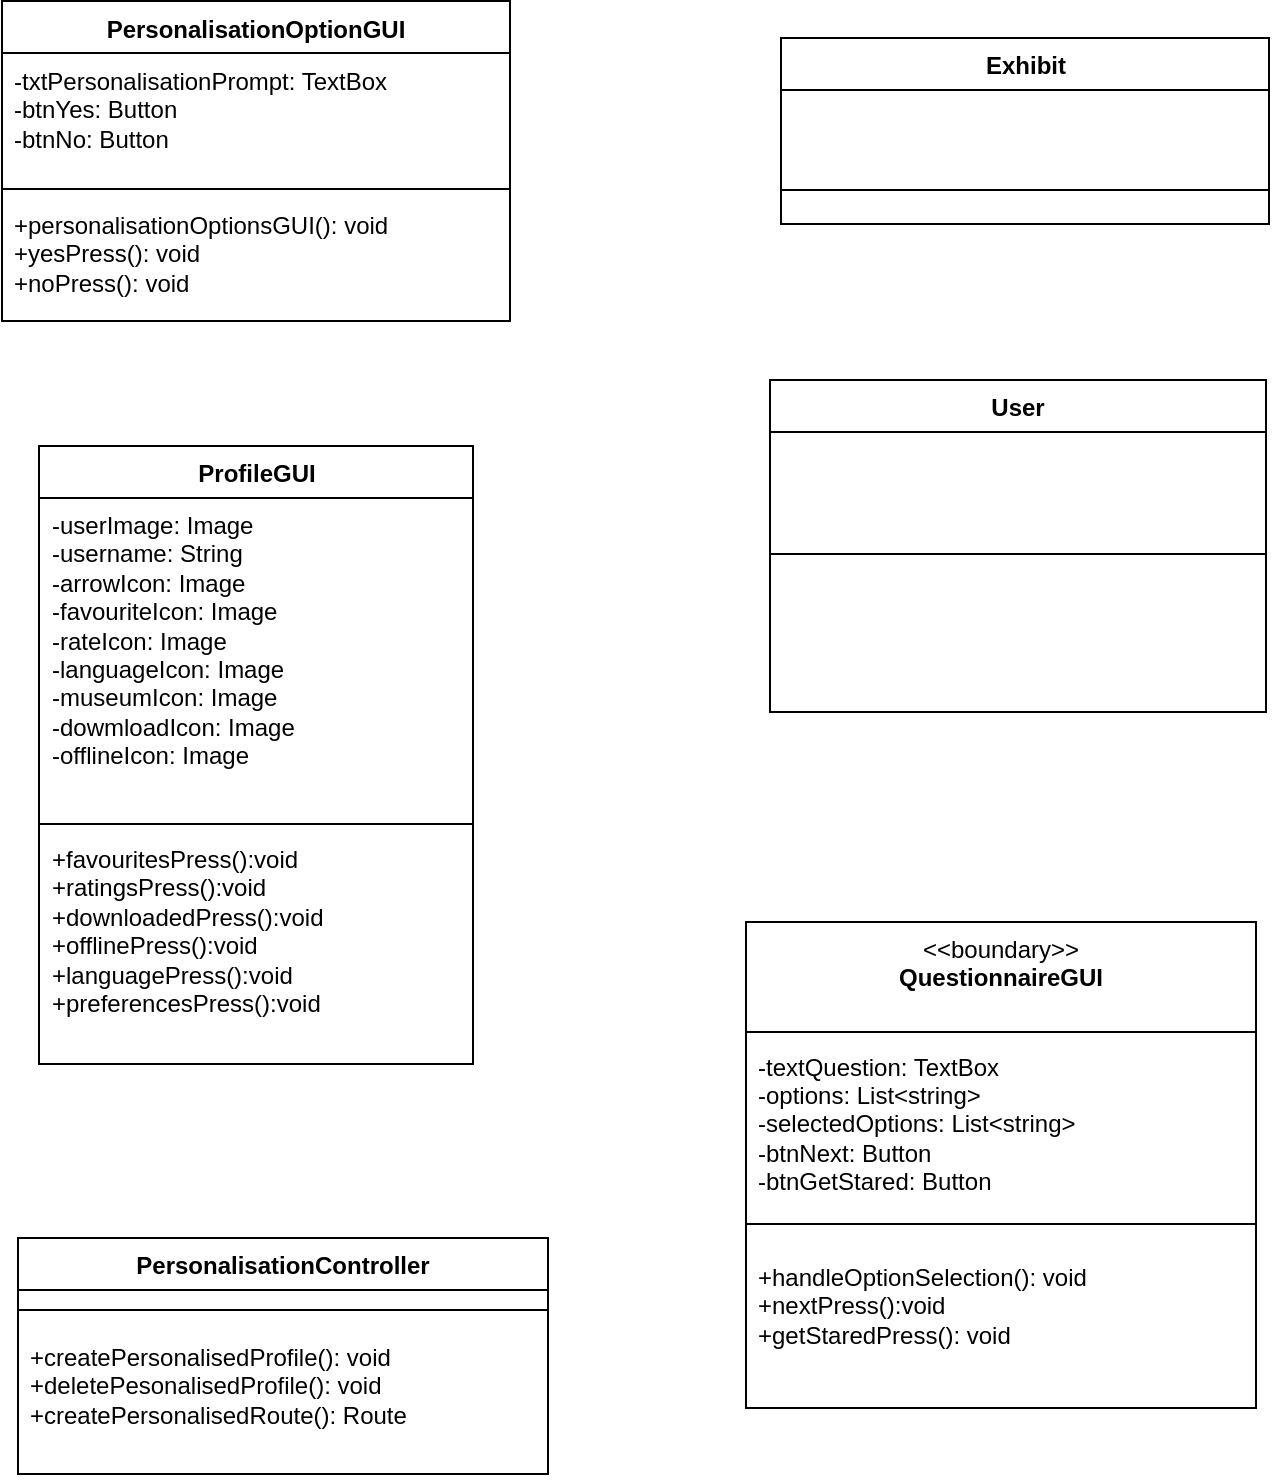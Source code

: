 <mxfile version="26.2.14">
  <diagram id="C5RBs43oDa-KdzZeNtuy" name="Page-1">
    <mxGraphModel dx="2220" dy="991" grid="0" gridSize="10" guides="1" tooltips="1" connect="1" arrows="1" fold="1" page="1" pageScale="1" pageWidth="827" pageHeight="1169" math="0" shadow="0">
      <root>
        <mxCell id="WIyWlLk6GJQsqaUBKTNV-0" />
        <mxCell id="WIyWlLk6GJQsqaUBKTNV-1" parent="WIyWlLk6GJQsqaUBKTNV-0" />
        <mxCell id="4XlQt87d464CBhAci1XD-4" value="&amp;lt;&amp;lt;boundary&amp;gt;&amp;gt;&lt;br&gt;&lt;b&gt;QuestionnaireGUI&lt;/b&gt;" style="swimlane;fontStyle=0;align=center;verticalAlign=top;childLayout=stackLayout;horizontal=1;startSize=55;horizontalStack=0;resizeParent=1;resizeParentMax=0;resizeLast=0;collapsible=0;marginBottom=0;html=1;whiteSpace=wrap;" parent="WIyWlLk6GJQsqaUBKTNV-1" vertex="1">
          <mxGeometry x="460" y="606" width="255" height="243" as="geometry" />
        </mxCell>
        <mxCell id="4XlQt87d464CBhAci1XD-5" value="-textQuestion: TextBox&lt;div&gt;-options: List&amp;lt;string&amp;gt;&lt;/div&gt;&lt;div&gt;-selectedOptions: List&amp;lt;string&amp;gt;&lt;/div&gt;&lt;div&gt;-btnNext: Button&lt;/div&gt;&lt;div&gt;-btnGetStared: Button&lt;/div&gt;" style="text;html=1;strokeColor=none;fillColor=none;align=left;verticalAlign=middle;spacingLeft=4;spacingRight=4;overflow=hidden;rotatable=0;points=[[0,0.5],[1,0.5]];portConstraint=eastwest;whiteSpace=wrap;" parent="4XlQt87d464CBhAci1XD-4" vertex="1">
          <mxGeometry y="55" width="255" height="92" as="geometry" />
        </mxCell>
        <mxCell id="4XlQt87d464CBhAci1XD-6" value="" style="line;strokeWidth=1;fillColor=none;align=left;verticalAlign=middle;spacingTop=-1;spacingLeft=3;spacingRight=3;rotatable=0;labelPosition=right;points=[];portConstraint=eastwest;" parent="4XlQt87d464CBhAci1XD-4" vertex="1">
          <mxGeometry y="147" width="255" height="8" as="geometry" />
        </mxCell>
        <mxCell id="4XlQt87d464CBhAci1XD-7" value="&lt;div&gt;&lt;div&gt;+handleOptionSelection(): void&lt;br&gt;&lt;div&gt;+nextPress():void&lt;/div&gt;&lt;div&gt;+getStaredPress(): void&lt;/div&gt;&lt;div&gt;&lt;div&gt;&lt;br&gt;&lt;/div&gt;&lt;/div&gt;&lt;/div&gt;&lt;/div&gt;" style="text;html=1;strokeColor=none;fillColor=none;align=left;verticalAlign=middle;spacingLeft=4;spacingRight=4;overflow=hidden;rotatable=0;points=[[0,0.5],[1,0.5]];portConstraint=eastwest;whiteSpace=wrap;" parent="4XlQt87d464CBhAci1XD-4" vertex="1">
          <mxGeometry y="155" width="255" height="88" as="geometry" />
        </mxCell>
        <mxCell id="4XlQt87d464CBhAci1XD-18" value="Exhibit" style="swimlane;fontStyle=1;align=center;verticalAlign=top;childLayout=stackLayout;horizontal=1;startSize=26;horizontalStack=0;resizeParent=1;resizeParentMax=0;resizeLast=0;collapsible=1;marginBottom=0;whiteSpace=wrap;html=1;" parent="WIyWlLk6GJQsqaUBKTNV-1" vertex="1">
          <mxGeometry x="477.5" y="164" width="244" height="93" as="geometry" />
        </mxCell>
        <mxCell id="4XlQt87d464CBhAci1XD-19" value="&lt;div&gt;&lt;br&gt;&lt;/div&gt;" style="text;strokeColor=none;fillColor=none;align=left;verticalAlign=top;spacingLeft=4;spacingRight=4;overflow=hidden;rotatable=0;points=[[0,0.5],[1,0.5]];portConstraint=eastwest;whiteSpace=wrap;html=1;" parent="4XlQt87d464CBhAci1XD-18" vertex="1">
          <mxGeometry y="26" width="244" height="33" as="geometry" />
        </mxCell>
        <mxCell id="4XlQt87d464CBhAci1XD-20" value="" style="line;strokeWidth=1;fillColor=none;align=left;verticalAlign=middle;spacingTop=-1;spacingLeft=3;spacingRight=3;rotatable=0;labelPosition=right;points=[];portConstraint=eastwest;strokeColor=inherit;" parent="4XlQt87d464CBhAci1XD-18" vertex="1">
          <mxGeometry y="59" width="244" height="34" as="geometry" />
        </mxCell>
        <mxCell id="4XlQt87d464CBhAci1XD-23" value="User" style="swimlane;fontStyle=1;align=center;verticalAlign=top;childLayout=stackLayout;horizontal=1;startSize=26;horizontalStack=0;resizeParent=1;resizeParentMax=0;resizeLast=0;collapsible=1;marginBottom=0;whiteSpace=wrap;html=1;" parent="WIyWlLk6GJQsqaUBKTNV-1" vertex="1">
          <mxGeometry x="472" y="335" width="248" height="166" as="geometry" />
        </mxCell>
        <mxCell id="4XlQt87d464CBhAci1XD-24" value="&lt;div&gt;&lt;br&gt;&lt;/div&gt;" style="text;strokeColor=none;fillColor=none;align=left;verticalAlign=top;spacingLeft=4;spacingRight=4;overflow=hidden;rotatable=0;points=[[0,0.5],[1,0.5]];portConstraint=eastwest;whiteSpace=wrap;html=1;" parent="4XlQt87d464CBhAci1XD-23" vertex="1">
          <mxGeometry y="26" width="248" height="57" as="geometry" />
        </mxCell>
        <mxCell id="4XlQt87d464CBhAci1XD-25" value="" style="line;strokeWidth=1;fillColor=none;align=left;verticalAlign=middle;spacingTop=-1;spacingLeft=3;spacingRight=3;rotatable=0;labelPosition=right;points=[];portConstraint=eastwest;strokeColor=inherit;" parent="4XlQt87d464CBhAci1XD-23" vertex="1">
          <mxGeometry y="83" width="248" height="8" as="geometry" />
        </mxCell>
        <mxCell id="4XlQt87d464CBhAci1XD-26" value="&lt;div&gt;&lt;div&gt;&lt;br&gt;&lt;/div&gt;&lt;/div&gt;" style="text;strokeColor=none;fillColor=none;align=left;verticalAlign=top;spacingLeft=4;spacingRight=4;overflow=hidden;rotatable=0;points=[[0,0.5],[1,0.5]];portConstraint=eastwest;whiteSpace=wrap;html=1;" parent="4XlQt87d464CBhAci1XD-23" vertex="1">
          <mxGeometry y="91" width="248" height="75" as="geometry" />
        </mxCell>
        <mxCell id="4XlQt87d464CBhAci1XD-28" value="PersonalisationOptionGUI" style="swimlane;fontStyle=1;align=center;verticalAlign=top;childLayout=stackLayout;horizontal=1;startSize=26;horizontalStack=0;resizeParent=1;resizeParentMax=0;resizeLast=0;collapsible=1;marginBottom=0;whiteSpace=wrap;html=1;" parent="WIyWlLk6GJQsqaUBKTNV-1" vertex="1">
          <mxGeometry x="88" y="145.5" width="254" height="160" as="geometry" />
        </mxCell>
        <mxCell id="4XlQt87d464CBhAci1XD-29" value="-txtPersonalisationPrompt: TextBox&lt;div&gt;-btnYes: Button&lt;/div&gt;&lt;div&gt;-btnNo: Button&lt;/div&gt;" style="text;strokeColor=none;fillColor=none;align=left;verticalAlign=top;spacingLeft=4;spacingRight=4;overflow=hidden;rotatable=0;points=[[0,0.5],[1,0.5]];portConstraint=eastwest;whiteSpace=wrap;html=1;" parent="4XlQt87d464CBhAci1XD-28" vertex="1">
          <mxGeometry y="26" width="254" height="64" as="geometry" />
        </mxCell>
        <mxCell id="4XlQt87d464CBhAci1XD-30" value="" style="line;strokeWidth=1;fillColor=none;align=left;verticalAlign=middle;spacingTop=-1;spacingLeft=3;spacingRight=3;rotatable=0;labelPosition=right;points=[];portConstraint=eastwest;strokeColor=inherit;" parent="4XlQt87d464CBhAci1XD-28" vertex="1">
          <mxGeometry y="90" width="254" height="8" as="geometry" />
        </mxCell>
        <mxCell id="4XlQt87d464CBhAci1XD-31" value="&lt;div&gt;&lt;span style=&quot;background-color: transparent; color: light-dark(rgb(0, 0, 0), rgb(255, 255, 255));&quot;&gt;+personalisationOptionsGUI(): void&lt;/span&gt;&lt;/div&gt;&lt;div&gt;&lt;span style=&quot;background-color: transparent; color: light-dark(rgb(0, 0, 0), rgb(255, 255, 255));&quot;&gt;+yesPress(): void&lt;/span&gt;&lt;/div&gt;&lt;div&gt;+noPress(): void&lt;/div&gt;" style="text;strokeColor=none;fillColor=none;align=left;verticalAlign=top;spacingLeft=4;spacingRight=4;overflow=hidden;rotatable=0;points=[[0,0.5],[1,0.5]];portConstraint=eastwest;whiteSpace=wrap;html=1;" parent="4XlQt87d464CBhAci1XD-28" vertex="1">
          <mxGeometry y="98" width="254" height="62" as="geometry" />
        </mxCell>
        <mxCell id="4XlQt87d464CBhAci1XD-40" value="ProfileGUI" style="swimlane;fontStyle=1;align=center;verticalAlign=top;childLayout=stackLayout;horizontal=1;startSize=26;horizontalStack=0;resizeParent=1;resizeParentMax=0;resizeLast=0;collapsible=1;marginBottom=0;whiteSpace=wrap;html=1;" parent="WIyWlLk6GJQsqaUBKTNV-1" vertex="1">
          <mxGeometry x="106.5" y="368" width="217" height="309" as="geometry" />
        </mxCell>
        <mxCell id="4XlQt87d464CBhAci1XD-41" value="-userImage: Image&lt;div&gt;-username: String&lt;/div&gt;&lt;div&gt;-arrowIcon: Image&lt;/div&gt;&lt;div&gt;-favouriteIcon: Image&lt;/div&gt;&lt;div&gt;-rateIcon: Image&lt;/div&gt;&lt;div&gt;-languageIcon: Image&lt;/div&gt;&lt;div&gt;-museumIcon: Image&lt;/div&gt;&lt;div&gt;-dowmloadIcon: Image&lt;/div&gt;&lt;div&gt;-offlineIcon: Image&lt;/div&gt;&lt;div&gt;&lt;br&gt;&lt;/div&gt;" style="text;strokeColor=none;fillColor=none;align=left;verticalAlign=top;spacingLeft=4;spacingRight=4;overflow=hidden;rotatable=0;points=[[0,0.5],[1,0.5]];portConstraint=eastwest;whiteSpace=wrap;html=1;" parent="4XlQt87d464CBhAci1XD-40" vertex="1">
          <mxGeometry y="26" width="217" height="159" as="geometry" />
        </mxCell>
        <mxCell id="4XlQt87d464CBhAci1XD-42" value="" style="line;strokeWidth=1;fillColor=none;align=left;verticalAlign=middle;spacingTop=-1;spacingLeft=3;spacingRight=3;rotatable=0;labelPosition=right;points=[];portConstraint=eastwest;strokeColor=inherit;" parent="4XlQt87d464CBhAci1XD-40" vertex="1">
          <mxGeometry y="185" width="217" height="8" as="geometry" />
        </mxCell>
        <mxCell id="4XlQt87d464CBhAci1XD-43" value="+favouritesPress():void&lt;div&gt;+ratingsPress():void&lt;/div&gt;&lt;div&gt;+downloadedPress():void&lt;/div&gt;&lt;div&gt;+offlinePress():void&lt;/div&gt;&lt;div&gt;+languagePress():void&lt;/div&gt;&lt;div&gt;+preferencesPress():void&lt;/div&gt;&lt;div&gt;&lt;br&gt;&lt;/div&gt;" style="text;strokeColor=none;fillColor=none;align=left;verticalAlign=top;spacingLeft=4;spacingRight=4;overflow=hidden;rotatable=0;points=[[0,0.5],[1,0.5]];portConstraint=eastwest;whiteSpace=wrap;html=1;" parent="4XlQt87d464CBhAci1XD-40" vertex="1">
          <mxGeometry y="193" width="217" height="116" as="geometry" />
        </mxCell>
        <mxCell id="3QtL0Roowi1bdVcyiD9X-0" value="PersonalisationController" style="swimlane;fontStyle=1;align=center;verticalAlign=top;childLayout=stackLayout;horizontal=1;startSize=26;horizontalStack=0;resizeParent=1;resizeParentMax=0;resizeLast=0;collapsible=1;marginBottom=0;whiteSpace=wrap;html=1;" vertex="1" parent="WIyWlLk6GJQsqaUBKTNV-1">
          <mxGeometry x="96" y="764" width="265" height="118" as="geometry" />
        </mxCell>
        <mxCell id="3QtL0Roowi1bdVcyiD9X-2" value="" style="line;strokeWidth=1;fillColor=none;align=left;verticalAlign=middle;spacingTop=-1;spacingLeft=3;spacingRight=3;rotatable=0;labelPosition=right;points=[];portConstraint=eastwest;strokeColor=inherit;" vertex="1" parent="3QtL0Roowi1bdVcyiD9X-0">
          <mxGeometry y="26" width="265" height="20" as="geometry" />
        </mxCell>
        <mxCell id="3QtL0Roowi1bdVcyiD9X-3" value="+createPersonalisedProfile(): void&lt;div&gt;+deletePesonalisedProfile(): void&lt;/div&gt;&lt;div&gt;+createPersonalisedRoute(): Route&lt;/div&gt;&lt;div&gt;&lt;br&gt;&lt;/div&gt;" style="text;strokeColor=none;fillColor=none;align=left;verticalAlign=top;spacingLeft=4;spacingRight=4;overflow=hidden;rotatable=0;points=[[0,0.5],[1,0.5]];portConstraint=eastwest;whiteSpace=wrap;html=1;" vertex="1" parent="3QtL0Roowi1bdVcyiD9X-0">
          <mxGeometry y="46" width="265" height="72" as="geometry" />
        </mxCell>
      </root>
    </mxGraphModel>
  </diagram>
</mxfile>
